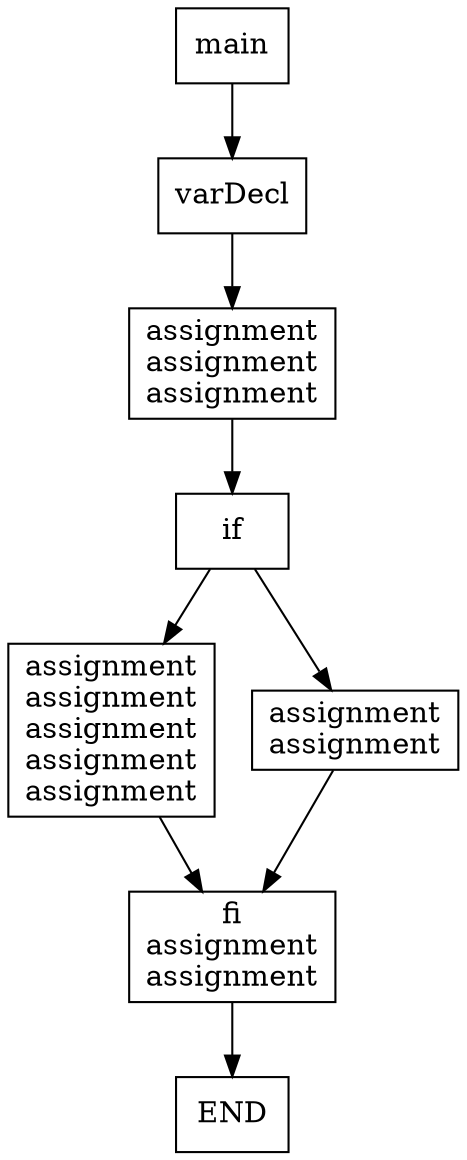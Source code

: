 digraph test025 {
node [shape=box]
517[label="main"]
517 -> 518
518[label="varDecl"]
518 -> 520
520[label="assignment
assignment
assignment"]
520 -> 523
523[label="if"]
523 -> 525
525[label="assignment
assignment
assignment
assignment
assignment"]
525 -> 524
524[label="fi
assignment
assignment"]
524 -> 534
534[label="END"]
523 -> 530
530[label="assignment
assignment"]
530 -> 524
}

